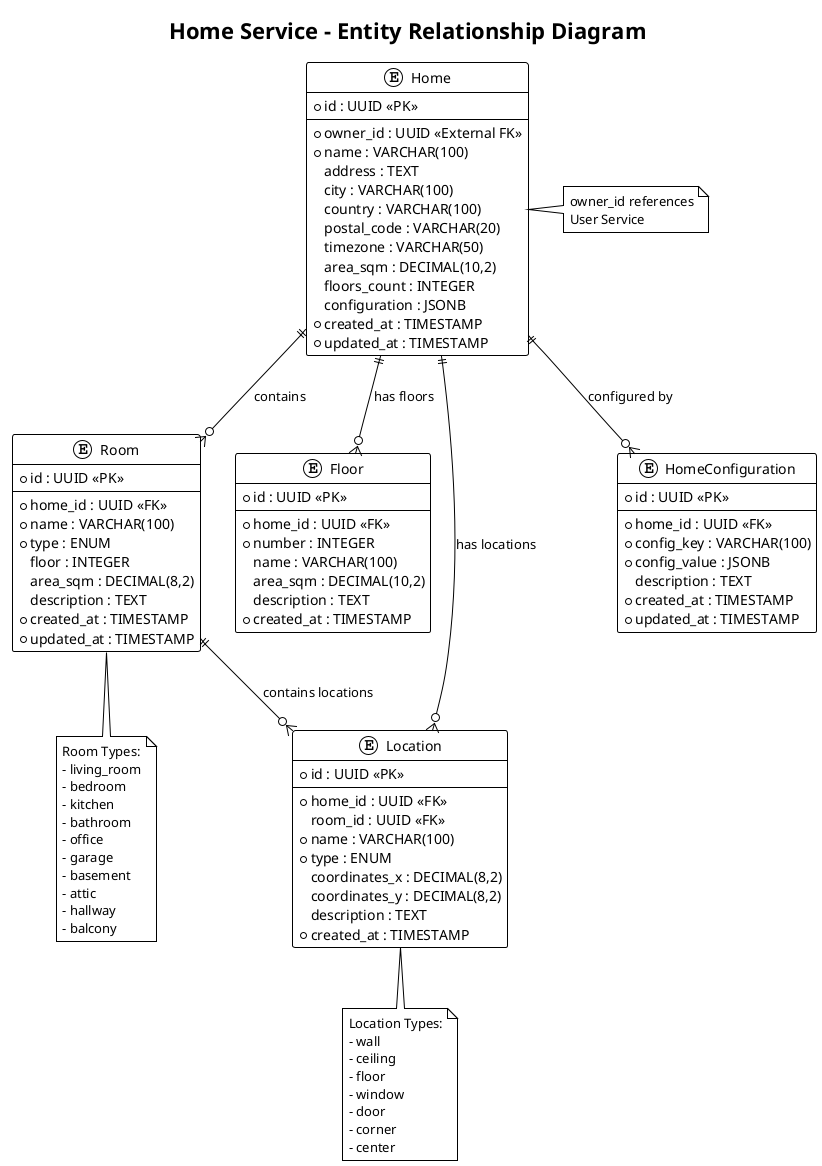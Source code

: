 @startuml Home_Service_ER_Diagram
!theme plain

title Home Service - Entity Relationship Diagram

entity "Home" as home {
  * id : UUID <<PK>>
  --
  * owner_id : UUID <<External FK>>
  * name : VARCHAR(100)
  address : TEXT
  city : VARCHAR(100)
  country : VARCHAR(100)
  postal_code : VARCHAR(20)
  timezone : VARCHAR(50)
  area_sqm : DECIMAL(10,2)
  floors_count : INTEGER
  configuration : JSONB
  * created_at : TIMESTAMP
  * updated_at : TIMESTAMP
}

entity "Room" as room {
  * id : UUID <<PK>>
  --
  * home_id : UUID <<FK>>
  * name : VARCHAR(100)
  * type : ENUM
  floor : INTEGER
  area_sqm : DECIMAL(8,2)
  description : TEXT
  * created_at : TIMESTAMP
  * updated_at : TIMESTAMP
}

entity "Floor" as floor {
  * id : UUID <<PK>>
  --
  * home_id : UUID <<FK>>
  * number : INTEGER
  name : VARCHAR(100)
  area_sqm : DECIMAL(10,2)
  description : TEXT
  * created_at : TIMESTAMP
}

entity "Location" as location {
  * id : UUID <<PK>>
  --
  * home_id : UUID <<FK>>
  room_id : UUID <<FK>>
  * name : VARCHAR(100)
  * type : ENUM
  coordinates_x : DECIMAL(8,2)
  coordinates_y : DECIMAL(8,2)
  description : TEXT
  * created_at : TIMESTAMP
}

entity "HomeConfiguration" as home_config {
  * id : UUID <<PK>>
  --
  * home_id : UUID <<FK>>
  * config_key : VARCHAR(100)
  * config_value : JSONB
  description : TEXT
  * created_at : TIMESTAMP
  * updated_at : TIMESTAMP
}

' Relationships
home ||--o{ room : "contains"
home ||--o{ floor : "has floors"
home ||--o{ location : "has locations"
home ||--o{ home_config : "configured by"
room ||--o{ location : "contains locations"

' Notes for external relationships
note right of home : owner_id references\nUser Service

' Room type enumeration note
note bottom of room
  Room Types:
  - living_room
  - bedroom
  - kitchen
  - bathroom
  - office
  - garage
  - basement
  - attic
  - hallway
  - balcony
end note

' Location type enumeration note
note bottom of location
  Location Types:
  - wall
  - ceiling
  - floor
  - window
  - door
  - corner
  - center
end note

@enduml